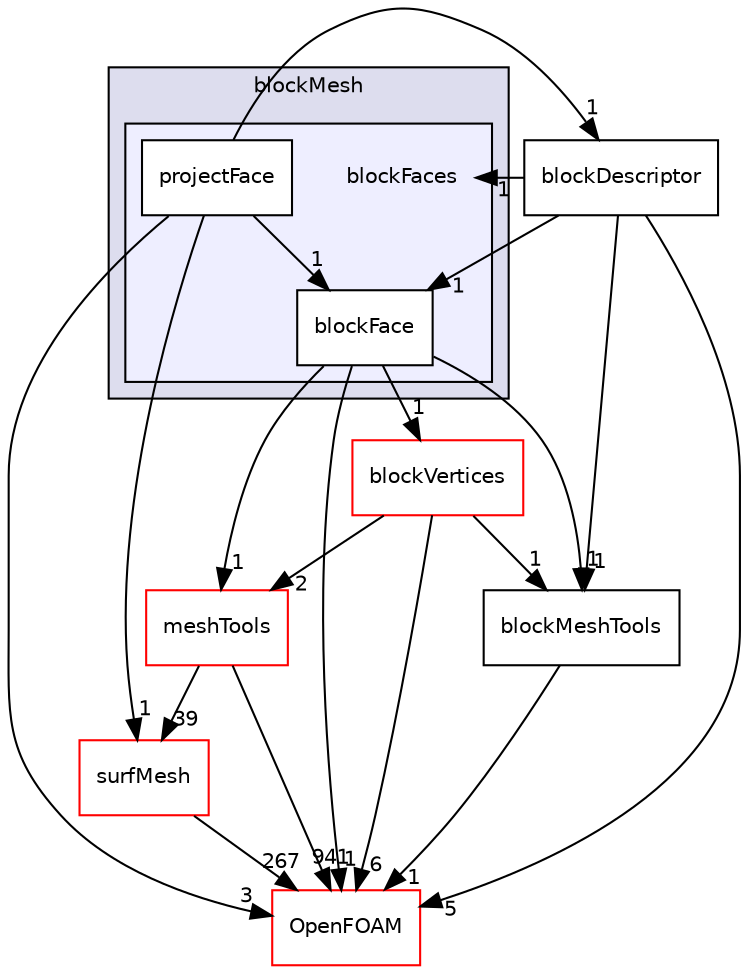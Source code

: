 digraph "src/mesh/blockMesh/blockFaces" {
  bgcolor=transparent;
  compound=true
  node [ fontsize="10", fontname="Helvetica"];
  edge [ labelfontsize="10", labelfontname="Helvetica"];
  subgraph clusterdir_ade3ea1948a418ffb78a293f495540d7 {
    graph [ bgcolor="#ddddee", pencolor="black", label="blockMesh" fontname="Helvetica", fontsize="10", URL="dir_ade3ea1948a418ffb78a293f495540d7.html"]
  subgraph clusterdir_bd6d7609183954e4e602a5d911da1e0d {
    graph [ bgcolor="#eeeeff", pencolor="black", label="" URL="dir_bd6d7609183954e4e602a5d911da1e0d.html"];
    dir_bd6d7609183954e4e602a5d911da1e0d [shape=plaintext label="blockFaces"];
    dir_ec0d0fd54ac880d73a17d1ab8068f185 [shape=box label="blockFace" color="black" fillcolor="white" style="filled" URL="dir_ec0d0fd54ac880d73a17d1ab8068f185.html"];
    dir_502bef7eba2c865fbe5ae05aa5ce17e4 [shape=box label="projectFace" color="black" fillcolor="white" style="filled" URL="dir_502bef7eba2c865fbe5ae05aa5ce17e4.html"];
  }
  }
  dir_93895511c18a9f0db9f27c0c000f3eac [shape=box label="blockVertices" color="red" URL="dir_93895511c18a9f0db9f27c0c000f3eac.html"];
  dir_0a88fe22feb23ce5f078a04a1df67721 [shape=box label="surfMesh" color="red" URL="dir_0a88fe22feb23ce5f078a04a1df67721.html"];
  dir_ae30ad0bef50cf391b24c614251bb9fd [shape=box label="meshTools" color="red" URL="dir_ae30ad0bef50cf391b24c614251bb9fd.html"];
  dir_934fd699d4e73509f5b745cbde9009c9 [shape=box label="blockMeshTools" URL="dir_934fd699d4e73509f5b745cbde9009c9.html"];
  dir_c5473ff19b20e6ec4dfe5c310b3778a8 [shape=box label="OpenFOAM" color="red" URL="dir_c5473ff19b20e6ec4dfe5c310b3778a8.html"];
  dir_a3d52b2f9b3e65042a1bb91a49e53ba2 [shape=box label="blockDescriptor" URL="dir_a3d52b2f9b3e65042a1bb91a49e53ba2.html"];
  dir_93895511c18a9f0db9f27c0c000f3eac->dir_ae30ad0bef50cf391b24c614251bb9fd [headlabel="2", labeldistance=1.5 headhref="dir_001916_001949.html"];
  dir_93895511c18a9f0db9f27c0c000f3eac->dir_934fd699d4e73509f5b745cbde9009c9 [headlabel="1", labeldistance=1.5 headhref="dir_001916_001912.html"];
  dir_93895511c18a9f0db9f27c0c000f3eac->dir_c5473ff19b20e6ec4dfe5c310b3778a8 [headlabel="6", labeldistance=1.5 headhref="dir_001916_002151.html"];
  dir_ec0d0fd54ac880d73a17d1ab8068f185->dir_93895511c18a9f0db9f27c0c000f3eac [headlabel="1", labeldistance=1.5 headhref="dir_001909_001916.html"];
  dir_ec0d0fd54ac880d73a17d1ab8068f185->dir_ae30ad0bef50cf391b24c614251bb9fd [headlabel="1", labeldistance=1.5 headhref="dir_001909_001949.html"];
  dir_ec0d0fd54ac880d73a17d1ab8068f185->dir_934fd699d4e73509f5b745cbde9009c9 [headlabel="1", labeldistance=1.5 headhref="dir_001909_001912.html"];
  dir_ec0d0fd54ac880d73a17d1ab8068f185->dir_c5473ff19b20e6ec4dfe5c310b3778a8 [headlabel="1", labeldistance=1.5 headhref="dir_001909_002151.html"];
  dir_0a88fe22feb23ce5f078a04a1df67721->dir_c5473ff19b20e6ec4dfe5c310b3778a8 [headlabel="267", labeldistance=1.5 headhref="dir_003623_002151.html"];
  dir_ae30ad0bef50cf391b24c614251bb9fd->dir_0a88fe22feb23ce5f078a04a1df67721 [headlabel="39", labeldistance=1.5 headhref="dir_001949_003623.html"];
  dir_ae30ad0bef50cf391b24c614251bb9fd->dir_c5473ff19b20e6ec4dfe5c310b3778a8 [headlabel="941", labeldistance=1.5 headhref="dir_001949_002151.html"];
  dir_934fd699d4e73509f5b745cbde9009c9->dir_c5473ff19b20e6ec4dfe5c310b3778a8 [headlabel="1", labeldistance=1.5 headhref="dir_001912_002151.html"];
  dir_502bef7eba2c865fbe5ae05aa5ce17e4->dir_ec0d0fd54ac880d73a17d1ab8068f185 [headlabel="1", labeldistance=1.5 headhref="dir_001910_001909.html"];
  dir_502bef7eba2c865fbe5ae05aa5ce17e4->dir_0a88fe22feb23ce5f078a04a1df67721 [headlabel="1", labeldistance=1.5 headhref="dir_001910_003623.html"];
  dir_502bef7eba2c865fbe5ae05aa5ce17e4->dir_c5473ff19b20e6ec4dfe5c310b3778a8 [headlabel="3", labeldistance=1.5 headhref="dir_001910_002151.html"];
  dir_502bef7eba2c865fbe5ae05aa5ce17e4->dir_a3d52b2f9b3e65042a1bb91a49e53ba2 [headlabel="1", labeldistance=1.5 headhref="dir_001910_001896.html"];
  dir_a3d52b2f9b3e65042a1bb91a49e53ba2->dir_ec0d0fd54ac880d73a17d1ab8068f185 [headlabel="1", labeldistance=1.5 headhref="dir_001896_001909.html"];
  dir_a3d52b2f9b3e65042a1bb91a49e53ba2->dir_934fd699d4e73509f5b745cbde9009c9 [headlabel="1", labeldistance=1.5 headhref="dir_001896_001912.html"];
  dir_a3d52b2f9b3e65042a1bb91a49e53ba2->dir_bd6d7609183954e4e602a5d911da1e0d [headlabel="1", labeldistance=1.5 headhref="dir_001896_001908.html"];
  dir_a3d52b2f9b3e65042a1bb91a49e53ba2->dir_c5473ff19b20e6ec4dfe5c310b3778a8 [headlabel="5", labeldistance=1.5 headhref="dir_001896_002151.html"];
}
